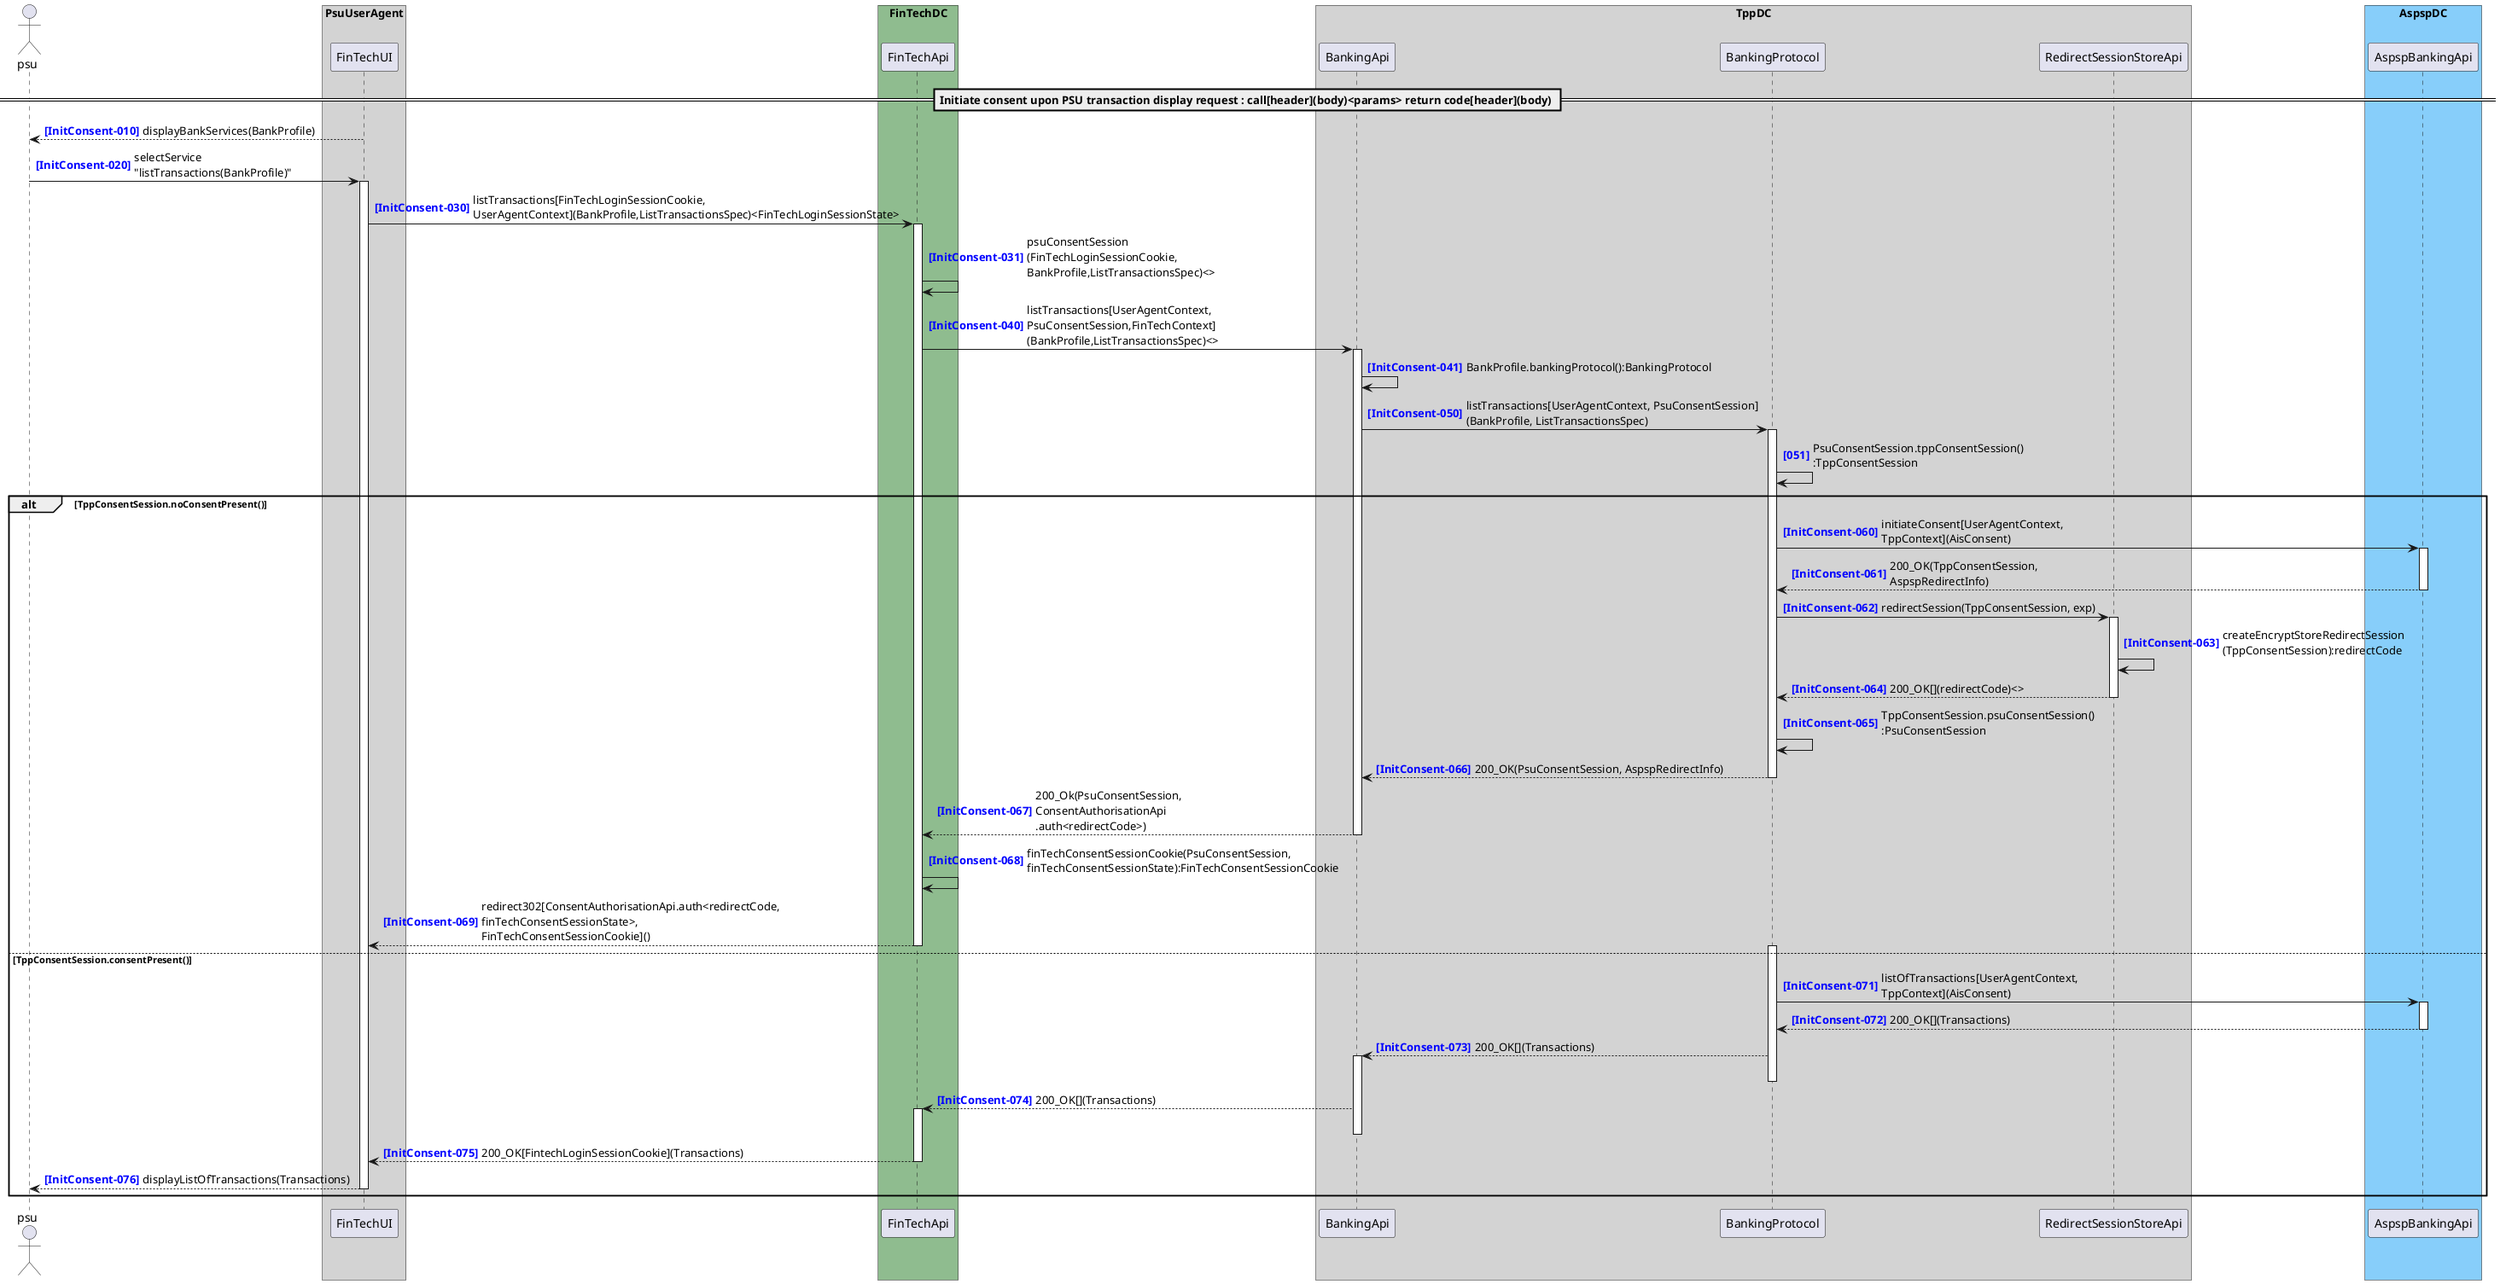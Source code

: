 @startuml

autonumber 10 10 "<b><color blue>[InitConsent-000]</color></b>"
actor psu

box "PsuUserAgent" #LightGray
    participant "FinTechUI" as FinTechUI
    'participant "ConsentAuthorisationUI" as ConsentAuthorisationUI
    'participant "OnlineBankingUI" as OnlineBankingUI
end box
box "FinTechDC" #DarkSeaGreen
    participant "FinTechApi" as FinTechApi
end box
box "TppDC" #LightGray
    participant "BankingApi" as BankingApi
    'participant "TppBankSearchApi" as TppBankSearchApi
    'participant "ConsentAuthorisationApi" as ConsentAuthorisationApi

    participant "BankingProtocol" as BankingProtocol
    participant "RedirectSessionStoreApi" as RedirectSessionStoreApi
end box
box "AspspDC" #LightSkyBlue
	participant "AspspBankingApi" as AspspBankingApi
    'participant "OnlineBankingApi" as OnlineBankingApi
end box

== Initiate consent upon PSU transaction display request : call[header](body)<params> return code[header](body) ==

FinTechUI --> psu : displayBankServices(BankProfile)
psu -> FinTechUI ++ : selectService\n"listTransactions(BankProfile)"
FinTechUI -> FinTechApi ++ : listTransactions[FinTechLoginSessionCookie,\nUserAgentContext](BankProfile,ListTransactionsSpec)<FinTechLoginSessionState>
autonumber 31 1 "<b><color blue>[InitConsent-000]"
FinTechApi -> FinTechApi : psuConsentSession\n(FinTechLoginSessionCookie,\nBankProfile,ListTransactionsSpec)<>
autonumber 40 1 "<b><color blue>[InitConsent-000]"
FinTechApi -> BankingApi ++ : listTransactions[UserAgentContext,\nPsuConsentSession,FinTechContext]\n(BankProfile,ListTransactionsSpec)<>
autonumber 41 1 "<b><color blue>[InitConsent-000]"
BankingApi -> BankingApi : BankProfile.bankingProtocol():BankingProtocol
autonumber 50 1 "<b><color blue>[InitConsent-000]"
BankingApi -> BankingProtocol ++ : listTransactions[UserAgentContext, PsuConsentSession]\n(BankProfile, ListTransactionsSpec)

autonumber 51 1 "<b><color blue>[000]"
BankingProtocol -> BankingProtocol : PsuConsentSession.tppConsentSession()\n:TppConsentSession
alt TppConsentSession.noConsentPresent()
    autonumber 60 1 "<b><color blue>[InitConsent-000]"
    BankingProtocol -> AspspBankingApi ++ : initiateConsent[UserAgentContext,\nTppContext](AisConsent) 
    return 200_OK(TppConsentSession,\nAspspRedirectInfo)
    BankingProtocol -> RedirectSessionStoreApi ++ : redirectSession(TppConsentSession, exp)
    RedirectSessionStoreApi -> RedirectSessionStoreApi : createEncryptStoreRedirectSession\n(TppConsentSession):redirectCode
    return 200_OK[](redirectCode)<>
    BankingProtocol -> BankingProtocol : TppConsentSession.psuConsentSession()\n:PsuConsentSession
    return 200_OK(PsuConsentSession, AspspRedirectInfo)
    return 200_Ok(PsuConsentSession,\nConsentAuthorisationApi\n.auth<redirectCode>)
    FinTechApi -> FinTechApi : finTechConsentSessionCookie(PsuConsentSession,\nfinTechConsentSessionState):FinTechConsentSessionCookie
    return redirect302[ConsentAuthorisationApi.auth<redirectCode,\nfinTechConsentSessionState>,\nFinTechConsentSessionCookie]()
else TppConsentSession.consentPresent()
    autonumber 71 1 "<b><color blue>[InitConsent-000]"
    activate BankingProtocol
    BankingProtocol -> AspspBankingApi ++ : listOfTransactions[UserAgentContext,\nTppContext](AisConsent) 
    return 200_OK[](Transactions)
    BankingProtocol --> BankingApi ++: 200_OK[](Transactions)
    deactivate BankingProtocol
    BankingApi --> FinTechApi ++ : 200_OK[](Transactions)
    deactivate BankingApi
    FinTechApi --> FinTechUI : 200_OK[FintechLoginSessionCookie](Transactions)
    deactivate FinTechApi
    return displayListOfTransactions(Transactions)
end
@enduml

